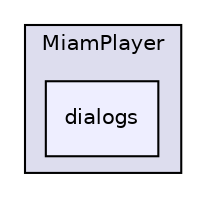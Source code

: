 digraph "code/MiamPlayer/dialogs" {
  compound=true
  node [ fontsize="10", fontname="Helvetica"];
  edge [ labelfontsize="10", labelfontname="Helvetica"];
  subgraph clusterdir_70ac59aa3659d5e80014ce75245c5a8c {
    graph [ bgcolor="#ddddee", pencolor="black", label="MiamPlayer" fontname="Helvetica", fontsize="10", URL="dir_70ac59aa3659d5e80014ce75245c5a8c.html"]
  dir_448066a033b0d8faceeeb8edb4a73d37 [shape=box, label="dialogs", style="filled", fillcolor="#eeeeff", pencolor="black", URL="dir_448066a033b0d8faceeeb8edb4a73d37.html"];
  }
}

